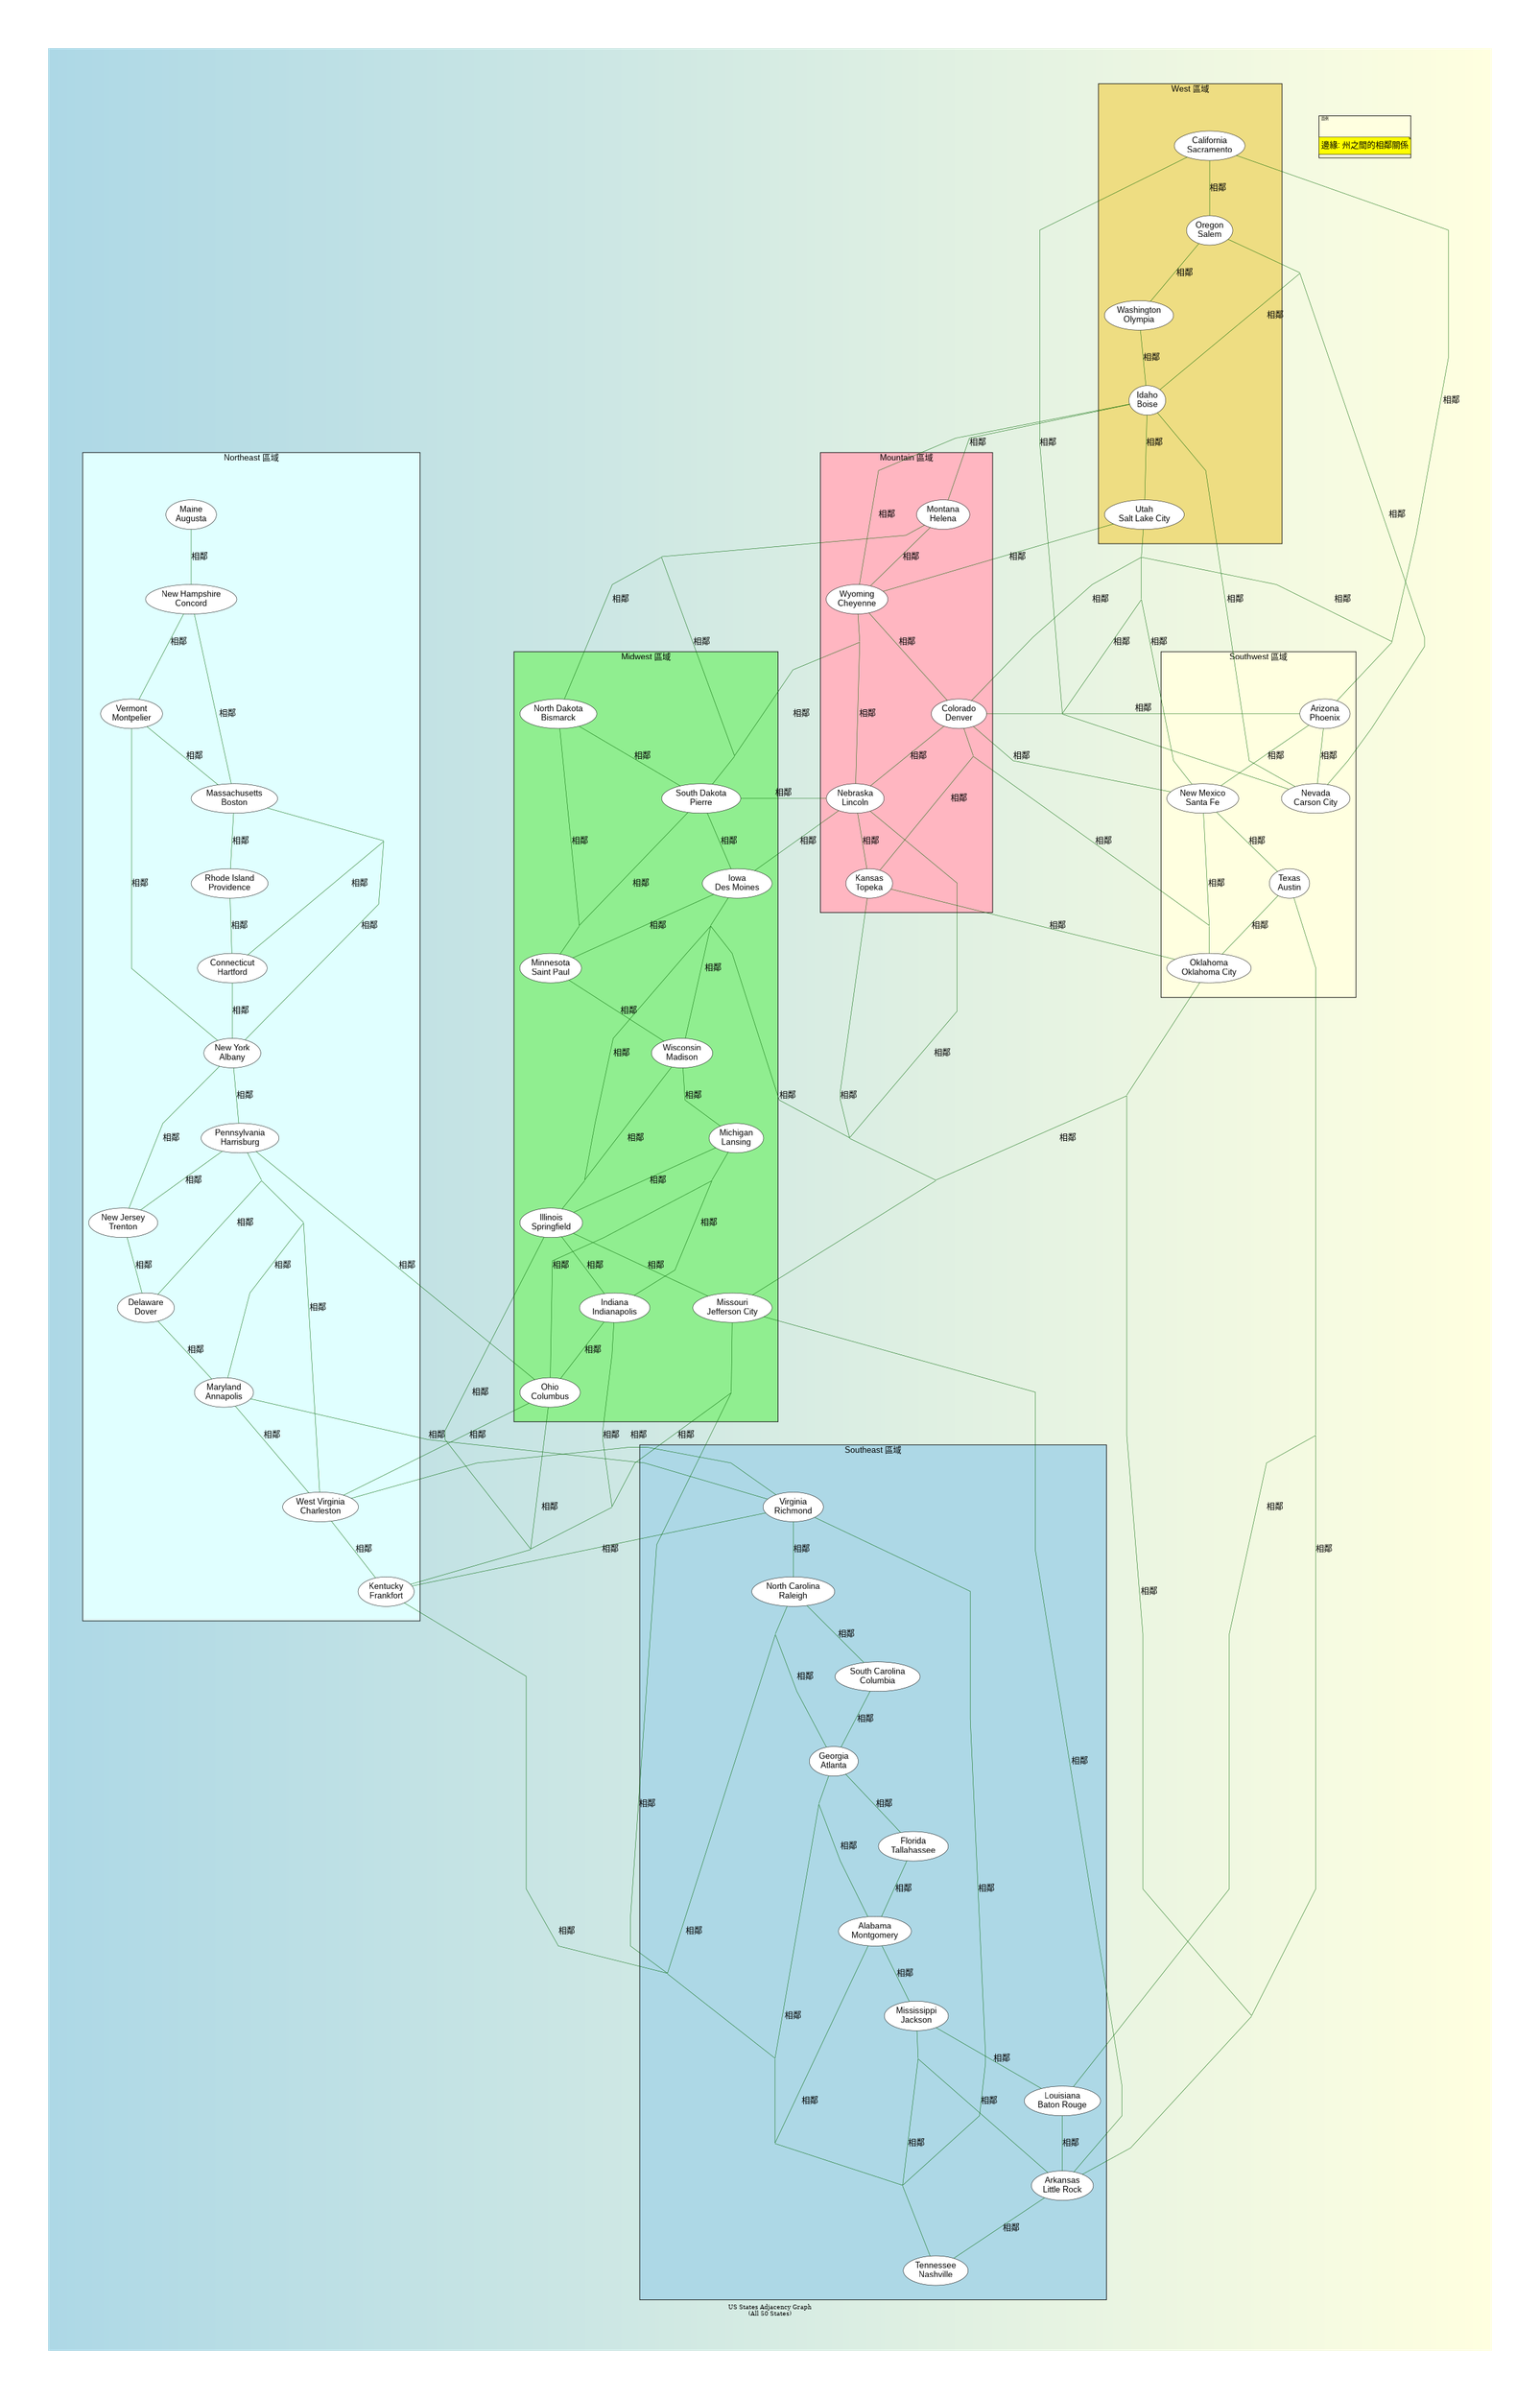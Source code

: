 graph us_states {
	graph [bgcolor="lightblue:lightyellow" concentrate=true esep=1.5 fontsize=20 label="US States Adjacency Graph
(All 50 States)" margin=0.5 nodesep=2.0 overlap=false pack=true packmode=array pad=1.5 rankdir=TB ranksep=1.0 ratio=fill sep=1.0 size="15,25" splines=polyline style=filled]
	node [fillcolor=white fontcolor=black fontname=Arial fontsize=20 height=0.8 penwidth=1.2 shape=ellipse style=filled width=1.5]
	edge [arrowsize=0.8 color=darkgreen fontcolor=black fontname=Arial fontsize=20 penwidth=1.2]
	subgraph cluster_northeast {
		fillcolor=lightcyan fixedsize=true fontcolor=black fontname=Arial fontsize=28 label="Northeast 區域" labelloc=l margin=20 nodesep=1.5 penwidth=2.0 ranksep=1.5 size="10,10" style=filled
		Maine [label="Maine
Augusta" fillcolor=white fontcolor=black fontname=Arial fontsize=28 pos="5,12"]
		"New Hampshire" [label="New Hampshire
Concord" fillcolor=white fontcolor=black fontname=Arial fontsize=28 pos="5,11"]
		Vermont [label="Vermont
Montpelier" fillcolor=white fontcolor=black fontname=Arial fontsize=28 pos="5,10"]
		Massachusetts [label="Massachusetts
Boston" fillcolor=white fontcolor=black fontname=Arial fontsize=28 pos="5,9"]
		"Rhode Island" [label="Rhode Island
Providence" fillcolor=white fontcolor=black fontname=Arial fontsize=28 pos="5,8"]
		Connecticut [label="Connecticut
Hartford" fillcolor=white fontcolor=black fontname=Arial fontsize=28 pos="5,7"]
		"New York" [label="New York
Albany" fillcolor=white fontcolor=black fontname=Arial fontsize=28 pos="5,6"]
		Pennsylvania [label="Pennsylvania
Harrisburg" fillcolor=white fontcolor=black fontname=Arial fontsize=28 pos="5,5"]
		"New Jersey" [label="New Jersey
Trenton" fillcolor=white fontcolor=black fontname=Arial fontsize=28 pos="5,4"]
		Delaware [label="Delaware
Dover" fillcolor=white fontcolor=black fontname=Arial fontsize=28 pos="5,3"]
		Maryland [label="Maryland
Annapolis" fillcolor=white fontcolor=black fontname=Arial fontsize=28 pos="5,2"]
		"West Virginia" [label="West Virginia
Charleston" fillcolor=white fontcolor=black fontname=Arial fontsize=28 pos="5,1"]
		Kentucky [label="Kentucky
Frankfort" fillcolor=white fontcolor=black fontname=Arial fontsize=28 pos="5,0"]
	}
	subgraph cluster_southeast {
		fillcolor=lightblue fixedsize=true fontcolor=black fontname=Arial fontsize=28 label="Southeast 區域" labelloc=l margin=20 nodesep=1.5 penwidth=2.0 ranksep=1.5 size="10,10" style=filled
		Virginia [label="Virginia
Richmond" fillcolor=white fontcolor=black fontname=Arial fontsize=28 pos="6,1"]
		"North Carolina" [label="North Carolina
Raleigh" fillcolor=white fontcolor=black fontname=Arial fontsize=28 pos="6,2"]
		"South Carolina" [label="South Carolina
Columbia" fillcolor=white fontcolor=black fontname=Arial fontsize=28 pos="6,3"]
		Georgia [label="Georgia
Atlanta" fillcolor=white fontcolor=black fontname=Arial fontsize=28 pos="6,4"]
		Florida [label="Florida
Tallahassee" fillcolor=white fontcolor=black fontname=Arial fontsize=28 pos="6,5"]
		Alabama [label="Alabama
Montgomery" fillcolor=white fontcolor=black fontname=Arial fontsize=28 pos="6,6"]
		Mississippi [label="Mississippi
Jackson" fillcolor=white fontcolor=black fontname=Arial fontsize=28 pos="6,7"]
		Louisiana [label="Louisiana
Baton Rouge" fillcolor=white fontcolor=black fontname=Arial fontsize=28 pos="6,8"]
		Arkansas [label="Arkansas
Little Rock" fillcolor=white fontcolor=black fontname=Arial fontsize=28 pos="6,9"]
		Tennessee [label="Tennessee
Nashville" fillcolor=white fontcolor=black fontname=Arial fontsize=28 pos="6,10"]
	}
	subgraph cluster_midwest {
		fillcolor=lightgreen fixedsize=true fontcolor=black fontname=Arial fontsize=28 label="Midwest 區域" labelloc=l margin=20 nodesep=1.5 penwidth=2.0 ranksep=1.5 size="10,10" style=filled
		"North Dakota" [label="North Dakota
Bismarck" fillcolor=white fontcolor=black fontname=Arial fontsize=28 pos="4,4"]
		"South Dakota" [label="South Dakota
Pierre" fillcolor=white fontcolor=black fontname=Arial fontsize=28 pos="4,5"]
		Iowa [label="Iowa
Des Moines" fillcolor=white fontcolor=black fontname=Arial fontsize=28 pos="4,6"]
		Minnesota [label="Minnesota
Saint Paul" fillcolor=white fontcolor=black fontname=Arial fontsize=28 pos="4,7"]
		Wisconsin [label="Wisconsin
Madison" fillcolor=white fontcolor=black fontname=Arial fontsize=28 pos="4,8"]
		Michigan [label="Michigan
Lansing" fillcolor=white fontcolor=black fontname=Arial fontsize=28 pos="4,9"]
		Illinois [label="Illinois
Springfield" fillcolor=white fontcolor=black fontname=Arial fontsize=28 pos="4,10"]
		Indiana [label="Indiana
Indianapolis" fillcolor=white fontcolor=black fontname=Arial fontsize=28 pos="4,11"]
		Ohio [label="Ohio
Columbus" fillcolor=white fontcolor=black fontname=Arial fontsize=28 pos="4,12"]
		Missouri [label="Missouri
Jefferson City" fillcolor=white fontcolor=black fontname=Arial fontsize=28 pos="4,8"]
	}
	subgraph cluster_southwest {
		fillcolor=lightyellow fixedsize=true fontcolor=black fontname=Arial fontsize=28 label="Southwest 區域" labelloc=l margin=20 nodesep=1.5 penwidth=2.0 ranksep=1.5 size="10,10" style=filled
		Arizona [label="Arizona
Phoenix" fillcolor=white fontcolor=black fontname=Arial fontsize=28 pos="3,3"]
		"New Mexico" [label="New Mexico
Santa Fe" fillcolor=white fontcolor=black fontname=Arial fontsize=28 pos="3,4"]
		Texas [label="Texas
Austin" fillcolor=white fontcolor=black fontname=Arial fontsize=28 pos="3,5"]
		Nevada [label="Nevada
Carson City" fillcolor=white fontcolor=black fontname=Arial fontsize=28 pos="3,2"]
		Oklahoma [label="Oklahoma
Oklahoma City" fillcolor=white fontcolor=black fontname=Arial fontsize=28 pos="3,7"]
	}
	subgraph cluster_west {
		fillcolor=lightgoldenrod fixedsize=true fontcolor=black fontname=Arial fontsize=28 label="West 區域" labelloc=l margin=20 nodesep=1.5 penwidth=2.0 ranksep=1.5 size="10,10" style=filled
		California [label="California
Sacramento" fillcolor=white fontcolor=black fontname=Arial fontsize=28 pos="1,1"]
		Oregon [label="Oregon
Salem" fillcolor=white fontcolor=black fontname=Arial fontsize=28 pos="1,2"]
		Washington [label="Washington
Olympia" fillcolor=white fontcolor=black fontname=Arial fontsize=28 pos="1,3"]
		Idaho [label="Idaho
Boise" fillcolor=white fontcolor=black fontname=Arial fontsize=28 pos="2,2"]
		Utah [label="Utah
Salt Lake City" fillcolor=white fontcolor=black fontname=Arial fontsize=28 pos="2,3"]
	}
	subgraph cluster_mountain {
		fillcolor=lightpink fixedsize=true fontcolor=black fontname=Arial fontsize=28 label="Mountain 區域" labelloc=l margin=20 nodesep=1.5 penwidth=2.0 ranksep=1.5 size="10,10" style=filled
		Montana [label="Montana
Helena" fillcolor=white fontcolor=black fontname=Arial fontsize=28 pos="2,4"]
		Wyoming [label="Wyoming
Cheyenne" fillcolor=white fontcolor=black fontname=Arial fontsize=28 pos="2,5"]
		Colorado [label="Colorado
Denver" fillcolor=white fontcolor=black fontname=Arial fontsize=28 pos="2,6"]
		Nebraska [label="Nebraska
Lincoln" fillcolor=white fontcolor=black fontname=Arial fontsize=28 pos="3,7"]
		Kansas [label="Kansas
Topeka" fillcolor=white fontcolor=black fontname=Arial fontsize=28 pos="3,6"]
	}
	California -- Oregon [label="相鄰" fontcolor=black fontname=Arial fontsize=28]
	California -- Nevada [label="相鄰" fontcolor=black fontname=Arial fontsize=28]
	California -- Arizona [label="相鄰" fontcolor=black fontname=Arial fontsize=28]
	Oregon -- Nevada [label="相鄰" fontcolor=black fontname=Arial fontsize=28]
	Oregon -- Idaho [label="相鄰" fontcolor=black fontname=Arial fontsize=28]
	Oregon -- Washington [label="相鄰" fontcolor=black fontname=Arial fontsize=28]
	Washington -- Idaho [label="相鄰" fontcolor=black fontname=Arial fontsize=28]
	Idaho -- Nevada [label="相鄰" fontcolor=black fontname=Arial fontsize=28]
	Idaho -- Utah [label="相鄰" fontcolor=black fontname=Arial fontsize=28]
	Idaho -- Wyoming [label="相鄰" fontcolor=black fontname=Arial fontsize=28]
	Idaho -- Montana [label="相鄰" fontcolor=black fontname=Arial fontsize=28]
	Utah -- Wyoming [label="相鄰" fontcolor=black fontname=Arial fontsize=28]
	Utah -- Colorado [label="相鄰" fontcolor=black fontname=Arial fontsize=28]
	Utah -- "New Mexico" [label="相鄰" fontcolor=black fontname=Arial fontsize=28]
	Utah -- Arizona [label="相鄰" fontcolor=black fontname=Arial fontsize=28]
	Utah -- Nevada [label="相鄰" fontcolor=black fontname=Arial fontsize=28]
	Montana -- Wyoming [label="相鄰" fontcolor=black fontname=Arial fontsize=28]
	Montana -- "South Dakota" [label="相鄰" fontcolor=black fontname=Arial fontsize=28]
	Montana -- "North Dakota" [label="相鄰" fontcolor=black fontname=Arial fontsize=28]
	Wyoming -- "South Dakota" [label="相鄰" fontcolor=black fontname=Arial fontsize=28]
	Wyoming -- Nebraska [label="相鄰" fontcolor=black fontname=Arial fontsize=28]
	Wyoming -- Colorado [label="相鄰" fontcolor=black fontname=Arial fontsize=28]
	Colorado -- Nebraska [label="相鄰" fontcolor=black fontname=Arial fontsize=28]
	Colorado -- Kansas [label="相鄰" fontcolor=black fontname=Arial fontsize=28]
	Colorado -- Oklahoma [label="相鄰" fontcolor=black fontname=Arial fontsize=28]
	Colorado -- "New Mexico" [label="相鄰" fontcolor=black fontname=Arial fontsize=28]
	Nebraska -- "South Dakota" [label="相鄰" fontcolor=black fontname=Arial fontsize=28]
	Nebraska -- Iowa [label="相鄰" fontcolor=black fontname=Arial fontsize=28]
	Nebraska -- Missouri [label="相鄰" fontcolor=black fontname=Arial fontsize=28]
	Nebraska -- Kansas [label="相鄰" fontcolor=black fontname=Arial fontsize=28]
	Kansas -- Missouri [label="相鄰" fontcolor=black fontname=Arial fontsize=28]
	Kansas -- Oklahoma [label="相鄰" fontcolor=black fontname=Arial fontsize=28]
	Arizona -- Nevada [label="相鄰" fontcolor=black fontname=Arial fontsize=28]
	Arizona -- Colorado [label="相鄰" fontcolor=black fontname=Arial fontsize=28]
	Arizona -- "New Mexico" [label="相鄰" fontcolor=black fontname=Arial fontsize=28]
	"New Mexico" -- Oklahoma [label="相鄰" fontcolor=black fontname=Arial fontsize=28]
	"New Mexico" -- Texas [label="相鄰" fontcolor=black fontname=Arial fontsize=28]
	Texas -- Oklahoma [label="相鄰" fontcolor=black fontname=Arial fontsize=28]
	Texas -- Arkansas [label="相鄰" fontcolor=black fontname=Arial fontsize=28]
	Texas -- Louisiana [label="相鄰" fontcolor=black fontname=Arial fontsize=28]
	"North Dakota" -- "South Dakota" [label="相鄰" fontcolor=black fontname=Arial fontsize=28]
	"North Dakota" -- Minnesota [label="相鄰" fontcolor=black fontname=Arial fontsize=28]
	"South Dakota" -- Iowa [label="相鄰" fontcolor=black fontname=Arial fontsize=28]
	"South Dakota" -- Minnesota [label="相鄰" fontcolor=black fontname=Arial fontsize=28]
	Iowa -- Missouri [label="相鄰" fontcolor=black fontname=Arial fontsize=28]
	Iowa -- Illinois [label="相鄰" fontcolor=black fontname=Arial fontsize=28]
	Iowa -- Wisconsin [label="相鄰" fontcolor=black fontname=Arial fontsize=28]
	Iowa -- Minnesota [label="相鄰" fontcolor=black fontname=Arial fontsize=28]
	Minnesota -- Wisconsin [label="相鄰" fontcolor=black fontname=Arial fontsize=28]
	Wisconsin -- Illinois [label="相鄰" fontcolor=black fontname=Arial fontsize=28]
	Wisconsin -- Michigan [label="相鄰" fontcolor=black fontname=Arial fontsize=28]
	Michigan -- Illinois [label="相鄰" fontcolor=black fontname=Arial fontsize=28]
	Michigan -- Indiana [label="相鄰" fontcolor=black fontname=Arial fontsize=28]
	Michigan -- Ohio [label="相鄰" fontcolor=black fontname=Arial fontsize=28]
	Illinois -- Missouri [label="相鄰" fontcolor=black fontname=Arial fontsize=28]
	Illinois -- Kentucky [label="相鄰" fontcolor=black fontname=Arial fontsize=28]
	Illinois -- Indiana [label="相鄰" fontcolor=black fontname=Arial fontsize=28]
	Indiana -- Kentucky [label="相鄰" fontcolor=black fontname=Arial fontsize=28]
	Indiana -- Ohio [label="相鄰" fontcolor=black fontname=Arial fontsize=28]
	Ohio -- Kentucky [label="相鄰" fontcolor=black fontname=Arial fontsize=28]
	Ohio -- "West Virginia" [label="相鄰" fontcolor=black fontname=Arial fontsize=28]
	Ohio -- Pennsylvania [label="相鄰" fontcolor=black fontname=Arial fontsize=28]
	Maine -- "New Hampshire" [label="相鄰" fontcolor=black fontname=Arial fontsize=28]
	"New Hampshire" -- Vermont [label="相鄰" fontcolor=black fontname=Arial fontsize=28]
	"New Hampshire" -- Massachusetts [label="相鄰" fontcolor=black fontname=Arial fontsize=28]
	Vermont -- Massachusetts [label="相鄰" fontcolor=black fontname=Arial fontsize=28]
	Vermont -- "New York" [label="相鄰" fontcolor=black fontname=Arial fontsize=28]
	Massachusetts -- "Rhode Island" [label="相鄰" fontcolor=black fontname=Arial fontsize=28]
	Massachusetts -- Connecticut [label="相鄰" fontcolor=black fontname=Arial fontsize=28]
	Massachusetts -- "New York" [label="相鄰" fontcolor=black fontname=Arial fontsize=28]
	"Rhode Island" -- Connecticut [label="相鄰" fontcolor=black fontname=Arial fontsize=28]
	Connecticut -- "New York" [label="相鄰" fontcolor=black fontname=Arial fontsize=28]
	"New York" -- Pennsylvania [label="相鄰" fontcolor=black fontname=Arial fontsize=28]
	"New York" -- "New Jersey" [label="相鄰" fontcolor=black fontname=Arial fontsize=28]
	Pennsylvania -- "New Jersey" [label="相鄰" fontcolor=black fontname=Arial fontsize=28]
	Pennsylvania -- Delaware [label="相鄰" fontcolor=black fontname=Arial fontsize=28]
	Pennsylvania -- Maryland [label="相鄰" fontcolor=black fontname=Arial fontsize=28]
	Pennsylvania -- "West Virginia" [label="相鄰" fontcolor=black fontname=Arial fontsize=28]
	"New Jersey" -- Delaware [label="相鄰" fontcolor=black fontname=Arial fontsize=28]
	Delaware -- Maryland [label="相鄰" fontcolor=black fontname=Arial fontsize=28]
	Maryland -- "West Virginia" [label="相鄰" fontcolor=black fontname=Arial fontsize=28]
	Maryland -- Virginia [label="相鄰" fontcolor=black fontname=Arial fontsize=28]
	"West Virginia" -- Virginia [label="相鄰" fontcolor=black fontname=Arial fontsize=28]
	"West Virginia" -- Kentucky [label="相鄰" fontcolor=black fontname=Arial fontsize=28]
	Virginia -- "North Carolina" [label="相鄰" fontcolor=black fontname=Arial fontsize=28]
	Virginia -- Kentucky [label="相鄰" fontcolor=black fontname=Arial fontsize=28]
	Virginia -- Tennessee [label="相鄰" fontcolor=black fontname=Arial fontsize=28]
	"North Carolina" -- Tennessee [label="相鄰" fontcolor=black fontname=Arial fontsize=28]
	"North Carolina" -- Georgia [label="相鄰" fontcolor=black fontname=Arial fontsize=28]
	"North Carolina" -- "South Carolina" [label="相鄰" fontcolor=black fontname=Arial fontsize=28]
	"South Carolina" -- Georgia [label="相鄰" fontcolor=black fontname=Arial fontsize=28]
	Georgia -- Tennessee [label="相鄰" fontcolor=black fontname=Arial fontsize=28]
	Georgia -- Alabama [label="相鄰" fontcolor=black fontname=Arial fontsize=28]
	Georgia -- Florida [label="相鄰" fontcolor=black fontname=Arial fontsize=28]
	Florida -- Alabama [label="相鄰" fontcolor=black fontname=Arial fontsize=28]
	Alabama -- Tennessee [label="相鄰" fontcolor=black fontname=Arial fontsize=28]
	Alabama -- Mississippi [label="相鄰" fontcolor=black fontname=Arial fontsize=28]
	Mississippi -- Tennessee [label="相鄰" fontcolor=black fontname=Arial fontsize=28]
	Mississippi -- Arkansas [label="相鄰" fontcolor=black fontname=Arial fontsize=28]
	Mississippi -- Louisiana [label="相鄰" fontcolor=black fontname=Arial fontsize=28]
	Louisiana -- Arkansas [label="相鄰" fontcolor=black fontname=Arial fontsize=28]
	Kentucky -- Tennessee [label="相鄰" fontcolor=black fontname=Arial fontsize=28]
	Oklahoma -- Arkansas [label="相鄰" fontcolor=black fontname=Arial fontsize=28]
	Oklahoma -- Missouri [label="相鄰" fontcolor=black fontname=Arial fontsize=28]
	Arkansas -- Missouri [label="相鄰" fontcolor=black fontname=Arial fontsize=28]
	Arkansas -- Tennessee [label="相鄰" fontcolor=black fontname=Arial fontsize=28]
	Missouri -- Kentucky [label="相鄰" fontcolor=black fontname=Arial fontsize=28]
	Missouri -- Tennessee [label="相鄰" fontcolor=black fontname=Arial fontsize=28]
	subgraph cluster_legend {
		fillcolor=lightyellow fixedsize=true fontcolor=black fontname=Arial fontsize=12 height=1 label="圖例" labeljust=l margin=0 penwidth=2.0 pos="0,0!" rank=source style=filled width=2
		legend_node [label="邊緣: 州之間的相鄰關係" fillcolor=yellow fontcolor=black fontname=Arial fontsize=28 shape=note]
	}
}
